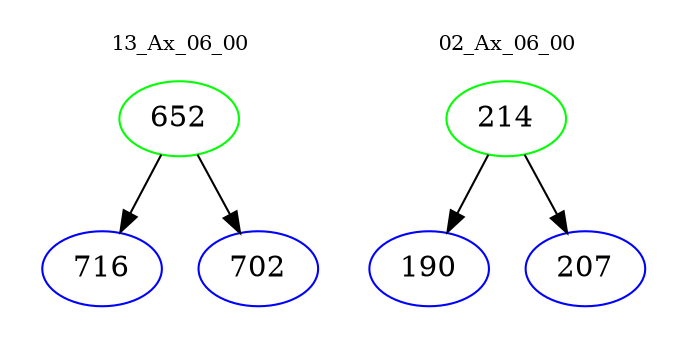 digraph{
subgraph cluster_0 {
color = white
label = "13_Ax_06_00";
fontsize=10;
T0_652 [label="652", color="green"]
T0_652 -> T0_716 [color="black"]
T0_716 [label="716", color="blue"]
T0_652 -> T0_702 [color="black"]
T0_702 [label="702", color="blue"]
}
subgraph cluster_1 {
color = white
label = "02_Ax_06_00";
fontsize=10;
T1_214 [label="214", color="green"]
T1_214 -> T1_190 [color="black"]
T1_190 [label="190", color="blue"]
T1_214 -> T1_207 [color="black"]
T1_207 [label="207", color="blue"]
}
}
